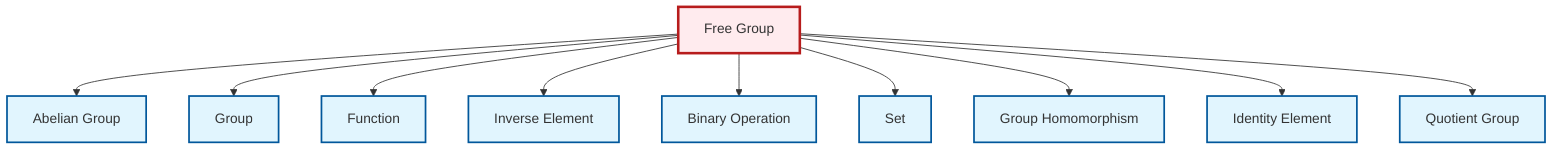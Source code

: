 graph TD
    classDef definition fill:#e1f5fe,stroke:#01579b,stroke-width:2px
    classDef theorem fill:#f3e5f5,stroke:#4a148c,stroke-width:2px
    classDef axiom fill:#fff3e0,stroke:#e65100,stroke-width:2px
    classDef example fill:#e8f5e9,stroke:#1b5e20,stroke-width:2px
    classDef current fill:#ffebee,stroke:#b71c1c,stroke-width:3px
    def-homomorphism["Group Homomorphism"]:::definition
    def-free-group["Free Group"]:::definition
    def-function["Function"]:::definition
    def-set["Set"]:::definition
    def-group["Group"]:::definition
    def-inverse-element["Inverse Element"]:::definition
    def-quotient-group["Quotient Group"]:::definition
    def-identity-element["Identity Element"]:::definition
    def-binary-operation["Binary Operation"]:::definition
    def-abelian-group["Abelian Group"]:::definition
    def-free-group --> def-abelian-group
    def-free-group --> def-group
    def-free-group --> def-function
    def-free-group --> def-inverse-element
    def-free-group --> def-binary-operation
    def-free-group --> def-set
    def-free-group --> def-homomorphism
    def-free-group --> def-identity-element
    def-free-group --> def-quotient-group
    class def-free-group current